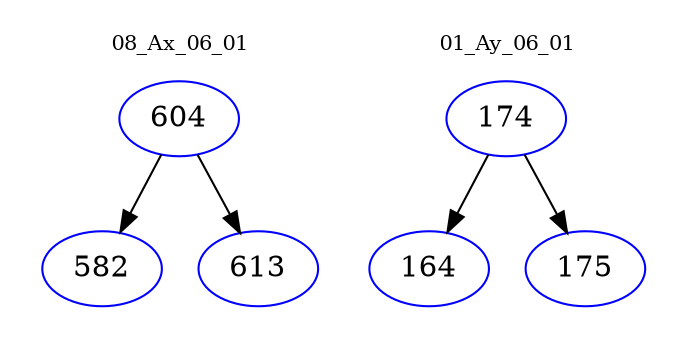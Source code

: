 digraph{
subgraph cluster_0 {
color = white
label = "08_Ax_06_01";
fontsize=10;
T0_604 [label="604", color="blue"]
T0_604 -> T0_582 [color="black"]
T0_582 [label="582", color="blue"]
T0_604 -> T0_613 [color="black"]
T0_613 [label="613", color="blue"]
}
subgraph cluster_1 {
color = white
label = "01_Ay_06_01";
fontsize=10;
T1_174 [label="174", color="blue"]
T1_174 -> T1_164 [color="black"]
T1_164 [label="164", color="blue"]
T1_174 -> T1_175 [color="black"]
T1_175 [label="175", color="blue"]
}
}
